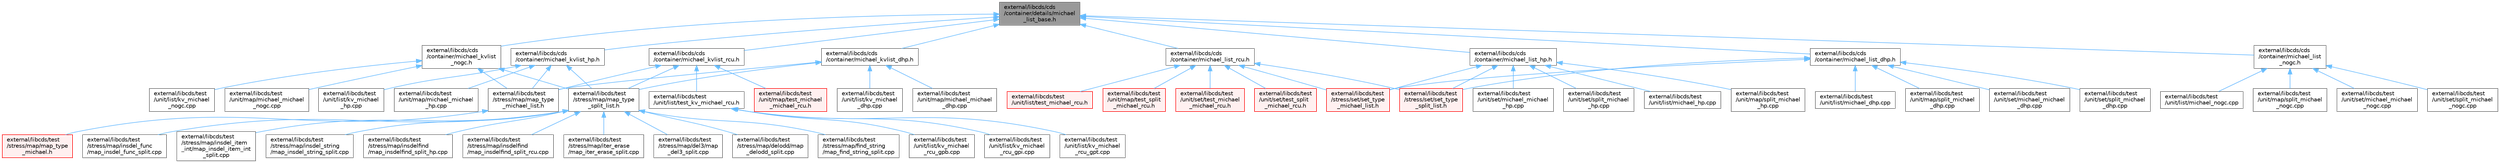 digraph "external/libcds/cds/container/details/michael_list_base.h"
{
 // LATEX_PDF_SIZE
  bgcolor="transparent";
  edge [fontname=Helvetica,fontsize=10,labelfontname=Helvetica,labelfontsize=10];
  node [fontname=Helvetica,fontsize=10,shape=box,height=0.2,width=0.4];
  Node1 [id="Node000001",label="external/libcds/cds\l/container/details/michael\l_list_base.h",height=0.2,width=0.4,color="gray40", fillcolor="grey60", style="filled", fontcolor="black",tooltip=" "];
  Node1 -> Node2 [id="edge60_Node000001_Node000002",dir="back",color="steelblue1",style="solid",tooltip=" "];
  Node2 [id="Node000002",label="external/libcds/cds\l/container/michael_kvlist_dhp.h",height=0.2,width=0.4,color="grey40", fillcolor="white", style="filled",URL="$michael__kvlist__dhp_8h.html",tooltip=" "];
  Node2 -> Node3 [id="edge61_Node000002_Node000003",dir="back",color="steelblue1",style="solid",tooltip=" "];
  Node3 [id="Node000003",label="external/libcds/test\l/stress/map/map_type\l_michael_list.h",height=0.2,width=0.4,color="grey40", fillcolor="white", style="filled",URL="$map__type__michael__list_8h.html",tooltip=" "];
  Node3 -> Node4 [id="edge62_Node000003_Node000004",dir="back",color="steelblue1",style="solid",tooltip=" "];
  Node4 [id="Node000004",label="external/libcds/test\l/stress/map/map_type\l_michael.h",height=0.2,width=0.4,color="red", fillcolor="#FFF0F0", style="filled",URL="$map__type__michael_8h.html",tooltip=" "];
  Node2 -> Node14 [id="edge63_Node000002_Node000014",dir="back",color="steelblue1",style="solid",tooltip=" "];
  Node14 [id="Node000014",label="external/libcds/test\l/stress/map/map_type\l_split_list.h",height=0.2,width=0.4,color="grey40", fillcolor="white", style="filled",URL="$map__type__split__list_8h.html",tooltip=" "];
  Node14 -> Node15 [id="edge64_Node000014_Node000015",dir="back",color="steelblue1",style="solid",tooltip=" "];
  Node15 [id="Node000015",label="external/libcds/test\l/stress/map/del3/map\l_del3_split.cpp",height=0.2,width=0.4,color="grey40", fillcolor="white", style="filled",URL="$map__del3__split_8cpp.html",tooltip=" "];
  Node14 -> Node16 [id="edge65_Node000014_Node000016",dir="back",color="steelblue1",style="solid",tooltip=" "];
  Node16 [id="Node000016",label="external/libcds/test\l/stress/map/delodd/map\l_delodd_split.cpp",height=0.2,width=0.4,color="grey40", fillcolor="white", style="filled",URL="$map__delodd__split_8cpp.html",tooltip=" "];
  Node14 -> Node17 [id="edge66_Node000014_Node000017",dir="back",color="steelblue1",style="solid",tooltip=" "];
  Node17 [id="Node000017",label="external/libcds/test\l/stress/map/find_string\l/map_find_string_split.cpp",height=0.2,width=0.4,color="grey40", fillcolor="white", style="filled",URL="$map__find__string__split_8cpp.html",tooltip=" "];
  Node14 -> Node18 [id="edge67_Node000014_Node000018",dir="back",color="steelblue1",style="solid",tooltip=" "];
  Node18 [id="Node000018",label="external/libcds/test\l/stress/map/insdel_func\l/map_insdel_func_split.cpp",height=0.2,width=0.4,color="grey40", fillcolor="white", style="filled",URL="$map__insdel__func__split_8cpp.html",tooltip=" "];
  Node14 -> Node19 [id="edge68_Node000014_Node000019",dir="back",color="steelblue1",style="solid",tooltip=" "];
  Node19 [id="Node000019",label="external/libcds/test\l/stress/map/insdel_item\l_int/map_insdel_item_int\l_split.cpp",height=0.2,width=0.4,color="grey40", fillcolor="white", style="filled",URL="$map__insdel__item__int__split_8cpp.html",tooltip=" "];
  Node14 -> Node20 [id="edge69_Node000014_Node000020",dir="back",color="steelblue1",style="solid",tooltip=" "];
  Node20 [id="Node000020",label="external/libcds/test\l/stress/map/insdel_string\l/map_insdel_string_split.cpp",height=0.2,width=0.4,color="grey40", fillcolor="white", style="filled",URL="$map__insdel__string__split_8cpp.html",tooltip=" "];
  Node14 -> Node21 [id="edge70_Node000014_Node000021",dir="back",color="steelblue1",style="solid",tooltip=" "];
  Node21 [id="Node000021",label="external/libcds/test\l/stress/map/insdelfind\l/map_insdelfind_split_hp.cpp",height=0.2,width=0.4,color="grey40", fillcolor="white", style="filled",URL="$map__insdelfind__split__hp_8cpp.html",tooltip=" "];
  Node14 -> Node22 [id="edge71_Node000014_Node000022",dir="back",color="steelblue1",style="solid",tooltip=" "];
  Node22 [id="Node000022",label="external/libcds/test\l/stress/map/insdelfind\l/map_insdelfind_split_rcu.cpp",height=0.2,width=0.4,color="grey40", fillcolor="white", style="filled",URL="$map__insdelfind__split__rcu_8cpp.html",tooltip=" "];
  Node14 -> Node23 [id="edge72_Node000014_Node000023",dir="back",color="steelblue1",style="solid",tooltip=" "];
  Node23 [id="Node000023",label="external/libcds/test\l/stress/map/iter_erase\l/map_iter_erase_split.cpp",height=0.2,width=0.4,color="grey40", fillcolor="white", style="filled",URL="$map__iter__erase__split_8cpp.html",tooltip=" "];
  Node2 -> Node24 [id="edge73_Node000002_Node000024",dir="back",color="steelblue1",style="solid",tooltip=" "];
  Node24 [id="Node000024",label="external/libcds/test\l/unit/list/kv_michael\l_dhp.cpp",height=0.2,width=0.4,color="grey40", fillcolor="white", style="filled",URL="$kv__michael__dhp_8cpp.html",tooltip=" "];
  Node2 -> Node25 [id="edge74_Node000002_Node000025",dir="back",color="steelblue1",style="solid",tooltip=" "];
  Node25 [id="Node000025",label="external/libcds/test\l/unit/map/michael_michael\l_dhp.cpp",height=0.2,width=0.4,color="grey40", fillcolor="white", style="filled",URL="$map_2michael__michael__dhp_8cpp.html",tooltip=" "];
  Node1 -> Node26 [id="edge75_Node000001_Node000026",dir="back",color="steelblue1",style="solid",tooltip=" "];
  Node26 [id="Node000026",label="external/libcds/cds\l/container/michael_kvlist_hp.h",height=0.2,width=0.4,color="grey40", fillcolor="white", style="filled",URL="$michael__kvlist__hp_8h.html",tooltip=" "];
  Node26 -> Node3 [id="edge76_Node000026_Node000003",dir="back",color="steelblue1",style="solid",tooltip=" "];
  Node26 -> Node14 [id="edge77_Node000026_Node000014",dir="back",color="steelblue1",style="solid",tooltip=" "];
  Node26 -> Node27 [id="edge78_Node000026_Node000027",dir="back",color="steelblue1",style="solid",tooltip=" "];
  Node27 [id="Node000027",label="external/libcds/test\l/unit/list/kv_michael\l_hp.cpp",height=0.2,width=0.4,color="grey40", fillcolor="white", style="filled",URL="$kv__michael__hp_8cpp.html",tooltip=" "];
  Node26 -> Node28 [id="edge79_Node000026_Node000028",dir="back",color="steelblue1",style="solid",tooltip=" "];
  Node28 [id="Node000028",label="external/libcds/test\l/unit/map/michael_michael\l_hp.cpp",height=0.2,width=0.4,color="grey40", fillcolor="white", style="filled",URL="$map_2michael__michael__hp_8cpp.html",tooltip=" "];
  Node1 -> Node29 [id="edge80_Node000001_Node000029",dir="back",color="steelblue1",style="solid",tooltip=" "];
  Node29 [id="Node000029",label="external/libcds/cds\l/container/michael_kvlist\l_nogc.h",height=0.2,width=0.4,color="grey40", fillcolor="white", style="filled",URL="$michael__kvlist__nogc_8h.html",tooltip=" "];
  Node29 -> Node3 [id="edge81_Node000029_Node000003",dir="back",color="steelblue1",style="solid",tooltip=" "];
  Node29 -> Node14 [id="edge82_Node000029_Node000014",dir="back",color="steelblue1",style="solid",tooltip=" "];
  Node29 -> Node30 [id="edge83_Node000029_Node000030",dir="back",color="steelblue1",style="solid",tooltip=" "];
  Node30 [id="Node000030",label="external/libcds/test\l/unit/list/kv_michael\l_nogc.cpp",height=0.2,width=0.4,color="grey40", fillcolor="white", style="filled",URL="$kv__michael__nogc_8cpp.html",tooltip=" "];
  Node29 -> Node31 [id="edge84_Node000029_Node000031",dir="back",color="steelblue1",style="solid",tooltip=" "];
  Node31 [id="Node000031",label="external/libcds/test\l/unit/map/michael_michael\l_nogc.cpp",height=0.2,width=0.4,color="grey40", fillcolor="white", style="filled",URL="$map_2michael__michael__nogc_8cpp.html",tooltip=" "];
  Node1 -> Node32 [id="edge85_Node000001_Node000032",dir="back",color="steelblue1",style="solid",tooltip=" "];
  Node32 [id="Node000032",label="external/libcds/cds\l/container/michael_kvlist_rcu.h",height=0.2,width=0.4,color="grey40", fillcolor="white", style="filled",URL="$michael__kvlist__rcu_8h.html",tooltip=" "];
  Node32 -> Node3 [id="edge86_Node000032_Node000003",dir="back",color="steelblue1",style="solid",tooltip=" "];
  Node32 -> Node14 [id="edge87_Node000032_Node000014",dir="back",color="steelblue1",style="solid",tooltip=" "];
  Node32 -> Node33 [id="edge88_Node000032_Node000033",dir="back",color="steelblue1",style="solid",tooltip=" "];
  Node33 [id="Node000033",label="external/libcds/test\l/unit/list/test_kv_michael_rcu.h",height=0.2,width=0.4,color="grey40", fillcolor="white", style="filled",URL="$test__kv__michael__rcu_8h.html",tooltip=" "];
  Node33 -> Node34 [id="edge89_Node000033_Node000034",dir="back",color="steelblue1",style="solid",tooltip=" "];
  Node34 [id="Node000034",label="external/libcds/test\l/unit/list/kv_michael\l_rcu_gpb.cpp",height=0.2,width=0.4,color="grey40", fillcolor="white", style="filled",URL="$kv__michael__rcu__gpb_8cpp.html",tooltip=" "];
  Node33 -> Node35 [id="edge90_Node000033_Node000035",dir="back",color="steelblue1",style="solid",tooltip=" "];
  Node35 [id="Node000035",label="external/libcds/test\l/unit/list/kv_michael\l_rcu_gpi.cpp",height=0.2,width=0.4,color="grey40", fillcolor="white", style="filled",URL="$kv__michael__rcu__gpi_8cpp.html",tooltip=" "];
  Node33 -> Node36 [id="edge91_Node000033_Node000036",dir="back",color="steelblue1",style="solid",tooltip=" "];
  Node36 [id="Node000036",label="external/libcds/test\l/unit/list/kv_michael\l_rcu_gpt.cpp",height=0.2,width=0.4,color="grey40", fillcolor="white", style="filled",URL="$kv__michael__rcu__gpt_8cpp.html",tooltip=" "];
  Node32 -> Node37 [id="edge92_Node000032_Node000037",dir="back",color="steelblue1",style="solid",tooltip=" "];
  Node37 [id="Node000037",label="external/libcds/test\l/unit/map/test_michael\l_michael_rcu.h",height=0.2,width=0.4,color="red", fillcolor="#FFF0F0", style="filled",URL="$map_2test__michael__michael__rcu_8h.html",tooltip=" "];
  Node1 -> Node41 [id="edge93_Node000001_Node000041",dir="back",color="steelblue1",style="solid",tooltip=" "];
  Node41 [id="Node000041",label="external/libcds/cds\l/container/michael_list_dhp.h",height=0.2,width=0.4,color="grey40", fillcolor="white", style="filled",URL="$container_2michael__list__dhp_8h.html",tooltip=" "];
  Node41 -> Node42 [id="edge94_Node000041_Node000042",dir="back",color="steelblue1",style="solid",tooltip=" "];
  Node42 [id="Node000042",label="external/libcds/test\l/stress/set/set_type\l_michael_list.h",height=0.2,width=0.4,color="red", fillcolor="#FFF0F0", style="filled",URL="$set__type__michael__list_8h.html",tooltip=" "];
  Node41 -> Node52 [id="edge95_Node000041_Node000052",dir="back",color="steelblue1",style="solid",tooltip=" "];
  Node52 [id="Node000052",label="external/libcds/test\l/stress/set/set_type\l_split_list.h",height=0.2,width=0.4,color="red", fillcolor="#FFF0F0", style="filled",URL="$set__type__split__list_8h.html",tooltip=" "];
  Node41 -> Node61 [id="edge96_Node000041_Node000061",dir="back",color="steelblue1",style="solid",tooltip=" "];
  Node61 [id="Node000061",label="external/libcds/test\l/unit/list/michael_dhp.cpp",height=0.2,width=0.4,color="grey40", fillcolor="white", style="filled",URL="$michael__dhp_8cpp.html",tooltip=" "];
  Node41 -> Node62 [id="edge97_Node000041_Node000062",dir="back",color="steelblue1",style="solid",tooltip=" "];
  Node62 [id="Node000062",label="external/libcds/test\l/unit/map/split_michael\l_dhp.cpp",height=0.2,width=0.4,color="grey40", fillcolor="white", style="filled",URL="$map_2split__michael__dhp_8cpp.html",tooltip=" "];
  Node41 -> Node63 [id="edge98_Node000041_Node000063",dir="back",color="steelblue1",style="solid",tooltip=" "];
  Node63 [id="Node000063",label="external/libcds/test\l/unit/set/michael_michael\l_dhp.cpp",height=0.2,width=0.4,color="grey40", fillcolor="white", style="filled",URL="$set_2michael__michael__dhp_8cpp.html",tooltip=" "];
  Node41 -> Node64 [id="edge99_Node000041_Node000064",dir="back",color="steelblue1",style="solid",tooltip=" "];
  Node64 [id="Node000064",label="external/libcds/test\l/unit/set/split_michael\l_dhp.cpp",height=0.2,width=0.4,color="grey40", fillcolor="white", style="filled",URL="$set_2split__michael__dhp_8cpp.html",tooltip=" "];
  Node1 -> Node65 [id="edge100_Node000001_Node000065",dir="back",color="steelblue1",style="solid",tooltip=" "];
  Node65 [id="Node000065",label="external/libcds/cds\l/container/michael_list_hp.h",height=0.2,width=0.4,color="grey40", fillcolor="white", style="filled",URL="$container_2michael__list__hp_8h.html",tooltip=" "];
  Node65 -> Node42 [id="edge101_Node000065_Node000042",dir="back",color="steelblue1",style="solid",tooltip=" "];
  Node65 -> Node52 [id="edge102_Node000065_Node000052",dir="back",color="steelblue1",style="solid",tooltip=" "];
  Node65 -> Node66 [id="edge103_Node000065_Node000066",dir="back",color="steelblue1",style="solid",tooltip=" "];
  Node66 [id="Node000066",label="external/libcds/test\l/unit/list/michael_hp.cpp",height=0.2,width=0.4,color="grey40", fillcolor="white", style="filled",URL="$michael__hp_8cpp.html",tooltip=" "];
  Node65 -> Node67 [id="edge104_Node000065_Node000067",dir="back",color="steelblue1",style="solid",tooltip=" "];
  Node67 [id="Node000067",label="external/libcds/test\l/unit/map/split_michael\l_hp.cpp",height=0.2,width=0.4,color="grey40", fillcolor="white", style="filled",URL="$map_2split__michael__hp_8cpp.html",tooltip=" "];
  Node65 -> Node68 [id="edge105_Node000065_Node000068",dir="back",color="steelblue1",style="solid",tooltip=" "];
  Node68 [id="Node000068",label="external/libcds/test\l/unit/set/michael_michael\l_hp.cpp",height=0.2,width=0.4,color="grey40", fillcolor="white", style="filled",URL="$set_2michael__michael__hp_8cpp.html",tooltip=" "];
  Node65 -> Node69 [id="edge106_Node000065_Node000069",dir="back",color="steelblue1",style="solid",tooltip=" "];
  Node69 [id="Node000069",label="external/libcds/test\l/unit/set/split_michael\l_hp.cpp",height=0.2,width=0.4,color="grey40", fillcolor="white", style="filled",URL="$set_2split__michael__hp_8cpp.html",tooltip=" "];
  Node1 -> Node70 [id="edge107_Node000001_Node000070",dir="back",color="steelblue1",style="solid",tooltip=" "];
  Node70 [id="Node000070",label="external/libcds/cds\l/container/michael_list\l_nogc.h",height=0.2,width=0.4,color="grey40", fillcolor="white", style="filled",URL="$container_2michael__list__nogc_8h.html",tooltip=" "];
  Node70 -> Node71 [id="edge108_Node000070_Node000071",dir="back",color="steelblue1",style="solid",tooltip=" "];
  Node71 [id="Node000071",label="external/libcds/test\l/unit/list/michael_nogc.cpp",height=0.2,width=0.4,color="grey40", fillcolor="white", style="filled",URL="$michael__nogc_8cpp.html",tooltip=" "];
  Node70 -> Node72 [id="edge109_Node000070_Node000072",dir="back",color="steelblue1",style="solid",tooltip=" "];
  Node72 [id="Node000072",label="external/libcds/test\l/unit/map/split_michael\l_nogc.cpp",height=0.2,width=0.4,color="grey40", fillcolor="white", style="filled",URL="$map_2split__michael__nogc_8cpp.html",tooltip=" "];
  Node70 -> Node73 [id="edge110_Node000070_Node000073",dir="back",color="steelblue1",style="solid",tooltip=" "];
  Node73 [id="Node000073",label="external/libcds/test\l/unit/set/michael_michael\l_nogc.cpp",height=0.2,width=0.4,color="grey40", fillcolor="white", style="filled",URL="$set_2michael__michael__nogc_8cpp.html",tooltip=" "];
  Node70 -> Node74 [id="edge111_Node000070_Node000074",dir="back",color="steelblue1",style="solid",tooltip=" "];
  Node74 [id="Node000074",label="external/libcds/test\l/unit/set/split_michael\l_nogc.cpp",height=0.2,width=0.4,color="grey40", fillcolor="white", style="filled",URL="$set_2split__michael__nogc_8cpp.html",tooltip=" "];
  Node1 -> Node75 [id="edge112_Node000001_Node000075",dir="back",color="steelblue1",style="solid",tooltip=" "];
  Node75 [id="Node000075",label="external/libcds/cds\l/container/michael_list_rcu.h",height=0.2,width=0.4,color="grey40", fillcolor="white", style="filled",URL="$container_2michael__list__rcu_8h.html",tooltip=" "];
  Node75 -> Node42 [id="edge113_Node000075_Node000042",dir="back",color="steelblue1",style="solid",tooltip=" "];
  Node75 -> Node52 [id="edge114_Node000075_Node000052",dir="back",color="steelblue1",style="solid",tooltip=" "];
  Node75 -> Node76 [id="edge115_Node000075_Node000076",dir="back",color="steelblue1",style="solid",tooltip=" "];
  Node76 [id="Node000076",label="external/libcds/test\l/unit/list/test_michael_rcu.h",height=0.2,width=0.4,color="red", fillcolor="#FFF0F0", style="filled",URL="$test__michael__rcu_8h.html",tooltip=" "];
  Node75 -> Node80 [id="edge116_Node000075_Node000080",dir="back",color="steelblue1",style="solid",tooltip=" "];
  Node80 [id="Node000080",label="external/libcds/test\l/unit/map/test_split\l_michael_rcu.h",height=0.2,width=0.4,color="red", fillcolor="#FFF0F0", style="filled",URL="$map_2test__split__michael__rcu_8h.html",tooltip=" "];
  Node75 -> Node84 [id="edge117_Node000075_Node000084",dir="back",color="steelblue1",style="solid",tooltip=" "];
  Node84 [id="Node000084",label="external/libcds/test\l/unit/set/test_michael\l_michael_rcu.h",height=0.2,width=0.4,color="red", fillcolor="#FFF0F0", style="filled",URL="$set_2test__michael__michael__rcu_8h.html",tooltip=" "];
  Node75 -> Node88 [id="edge118_Node000075_Node000088",dir="back",color="steelblue1",style="solid",tooltip=" "];
  Node88 [id="Node000088",label="external/libcds/test\l/unit/set/test_split\l_michael_rcu.h",height=0.2,width=0.4,color="red", fillcolor="#FFF0F0", style="filled",URL="$set_2test__split__michael__rcu_8h.html",tooltip=" "];
}

